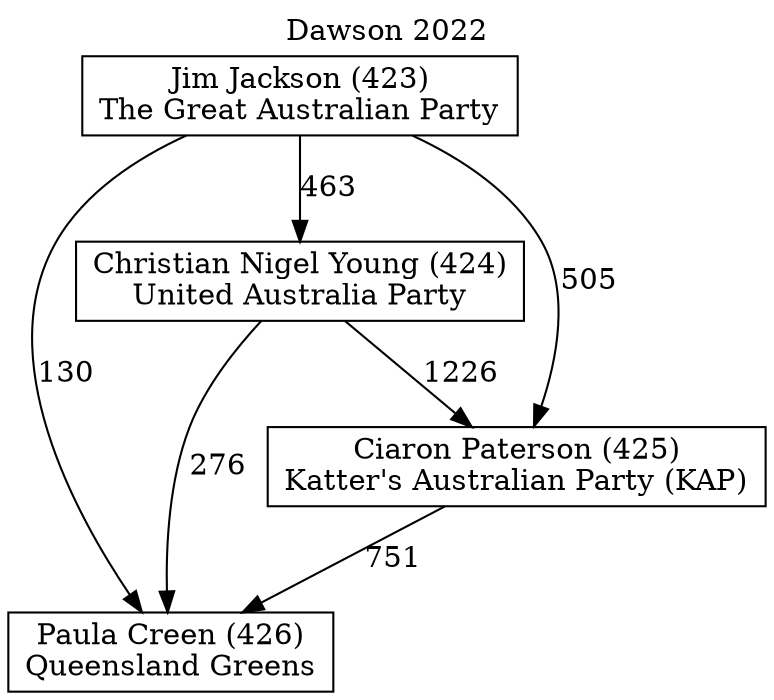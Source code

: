 // House preference flow
digraph "Paula Creen (426)_Dawson_2022" {
	graph [label="Dawson 2022" labelloc=t mclimit=10]
	node [shape=box]
	"Paula Creen (426)" [label="Paula Creen (426)
Queensland Greens"]
	"Jim Jackson (423)" [label="Jim Jackson (423)
The Great Australian Party"]
	"Christian Nigel Young (424)" [label="Christian Nigel Young (424)
United Australia Party"]
	"Ciaron Paterson (425)" [label="Ciaron Paterson (425)
Katter's Australian Party (KAP)"]
	"Jim Jackson (423)" -> "Paula Creen (426)" [label=130]
	"Christian Nigel Young (424)" -> "Paula Creen (426)" [label=276]
	"Jim Jackson (423)" -> "Ciaron Paterson (425)" [label=505]
	"Ciaron Paterson (425)" -> "Paula Creen (426)" [label=751]
	"Jim Jackson (423)" -> "Christian Nigel Young (424)" [label=463]
	"Christian Nigel Young (424)" -> "Ciaron Paterson (425)" [label=1226]
}
